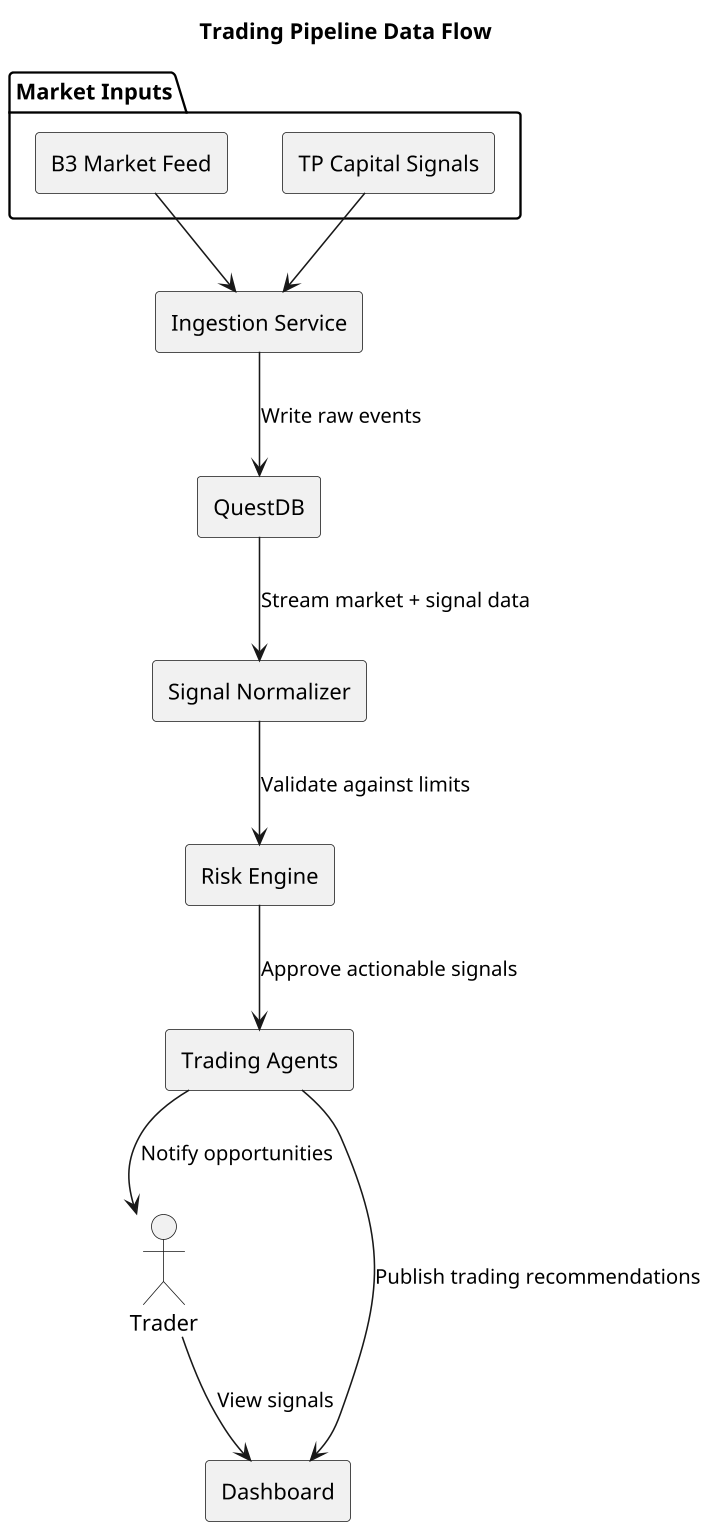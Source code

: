 @startuml
title Trading Pipeline Data Flow

skinparam componentStyle rectangle
skinparam dpi 150
skinparam shadowing false

actor Trader as trader

package "Market Inputs" {
  component "B3 Market Feed" as b3
  component "TP Capital Signals" as tpSignals
}

component "Ingestion Service" as ingestion
component "QuestDB" as questdb
component "Signal Normalizer" as normalizer
component "Risk Engine" as riskEngine
component "Trading Agents" as agents
component "Dashboard" as dashboard

trader --> dashboard : View signals
b3 --> ingestion
tpSignals --> ingestion
ingestion --> questdb : Write raw events
questdb --> normalizer : Stream market + signal data
normalizer --> riskEngine : Validate against limits
riskEngine --> agents : Approve actionable signals
agents --> dashboard : Publish trading recommendations
agents --> trader : Notify opportunities

@enduml
